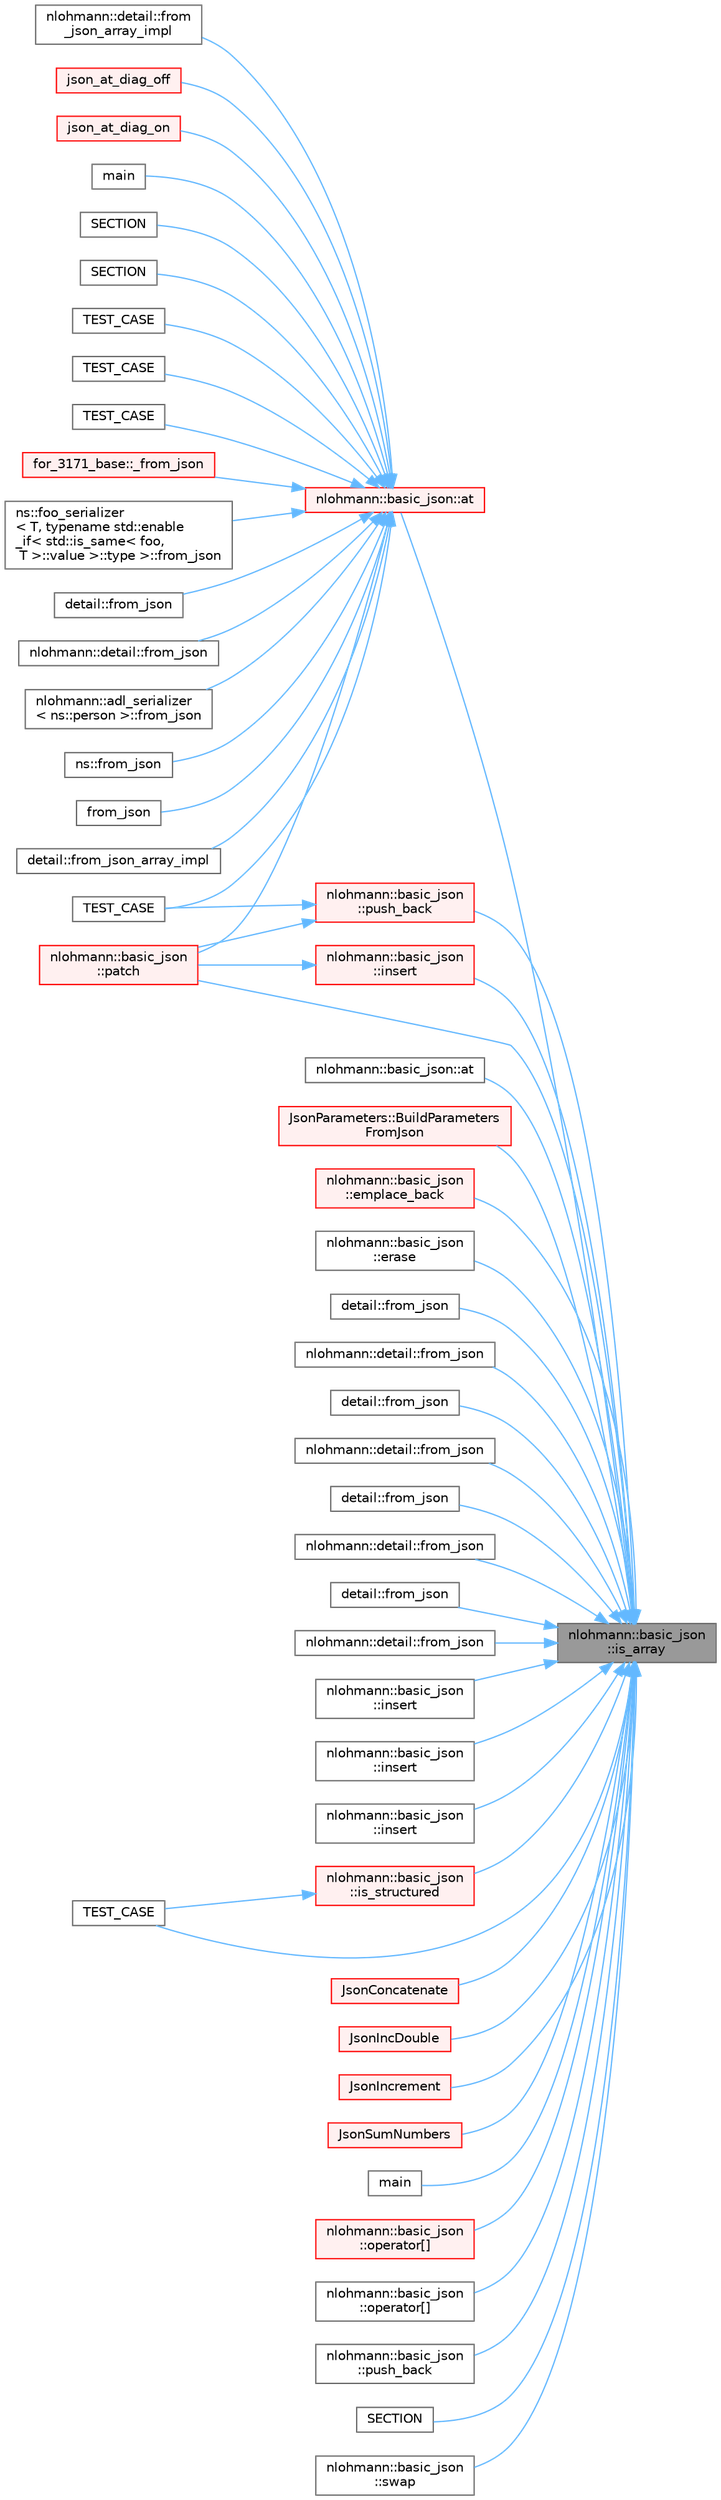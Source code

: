 digraph "nlohmann::basic_json::is_array"
{
 // LATEX_PDF_SIZE
  bgcolor="transparent";
  edge [fontname=Helvetica,fontsize=10,labelfontname=Helvetica,labelfontsize=10];
  node [fontname=Helvetica,fontsize=10,shape=box,height=0.2,width=0.4];
  rankdir="RL";
  Node1 [id="Node000001",label="nlohmann::basic_json\l::is_array",height=0.2,width=0.4,color="gray40", fillcolor="grey60", style="filled", fontcolor="black",tooltip="return whether value is an array"];
  Node1 -> Node2 [id="edge1_Node000001_Node000002",dir="back",color="steelblue1",style="solid",tooltip=" "];
  Node2 [id="Node000002",label="nlohmann::basic_json::at",height=0.2,width=0.4,color="red", fillcolor="#FFF0F0", style="filled",URL="$classnlohmann_1_1basic__json.html#a52b18a5b7e68652c65b070900c438c6e",tooltip="access specified array element with bounds checking"];
  Node2 -> Node3 [id="edge2_Node000002_Node000003",dir="back",color="steelblue1",style="solid",tooltip=" "];
  Node3 [id="Node000003",label="for_3171_base::_from_json",height=0.2,width=0.4,color="red", fillcolor="#FFF0F0", style="filled",URL="$structfor__3171__base.html#a24139b3a8ac007a1418f04a77fc58f23",tooltip=" "];
  Node2 -> Node5 [id="edge3_Node000002_Node000005",dir="back",color="steelblue1",style="solid",tooltip=" "];
  Node5 [id="Node000005",label="ns::foo_serializer\l\< T, typename std::enable\l_if\< std::is_same\< foo,\l T \>::value \>::type \>::from_json",height=0.2,width=0.4,color="grey40", fillcolor="white", style="filled",URL="$structns_1_1foo__serializer_3_01_t_00_01typename_01std_1_1enable__if_3_01std_1_1is__same_3_01foo14c66948e09468b967e750bd1007300d.html#aaa18a58d3f0c8078189f12b28ab25abe",tooltip=" "];
  Node2 -> Node6 [id="edge4_Node000002_Node000006",dir="back",color="steelblue1",style="solid",tooltip=" "];
  Node6 [id="Node000006",label="detail::from_json",height=0.2,width=0.4,color="grey40", fillcolor="white", style="filled",URL="$namespacedetail.html#a4bb5bc21b8c5883207595a235a21946d",tooltip=" "];
  Node2 -> Node7 [id="edge5_Node000002_Node000007",dir="back",color="steelblue1",style="solid",tooltip=" "];
  Node7 [id="Node000007",label="nlohmann::detail::from_json",height=0.2,width=0.4,color="grey40", fillcolor="white", style="filled",URL="$namespacenlohmann_1_1detail.html#a7deb2db8eed6f1762373dde7a6595760",tooltip=" "];
  Node2 -> Node8 [id="edge6_Node000002_Node000008",dir="back",color="steelblue1",style="solid",tooltip=" "];
  Node8 [id="Node000008",label="nlohmann::adl_serializer\l\< ns::person \>::from_json",height=0.2,width=0.4,color="grey40", fillcolor="white", style="filled",URL="$structnlohmann_1_1adl__serializer_3_01ns_1_1person_01_4.html#a421eec5039fadfd82f01e66795e4c3a4",tooltip=" "];
  Node2 -> Node9 [id="edge7_Node000002_Node000009",dir="back",color="steelblue1",style="solid",tooltip=" "];
  Node9 [id="Node000009",label="ns::from_json",height=0.2,width=0.4,color="grey40", fillcolor="white", style="filled",URL="$namespacens.html#ad67f860ce03e82b028279f77f50cd6e7",tooltip=" "];
  Node2 -> Node10 [id="edge8_Node000002_Node000010",dir="back",color="steelblue1",style="solid",tooltip=" "];
  Node10 [id="Node000010",label="from_json",height=0.2,width=0.4,color="grey40", fillcolor="white", style="filled",URL="$unit-regression2_8cpp.html#a11859b18f00265a59bfb968d1ecfe1cb",tooltip=" "];
  Node2 -> Node11 [id="edge9_Node000002_Node000011",dir="back",color="steelblue1",style="solid",tooltip=" "];
  Node11 [id="Node000011",label="detail::from_json_array_impl",height=0.2,width=0.4,color="grey40", fillcolor="white", style="filled",URL="$namespacedetail.html#ade9eb9a3516110d8886a4f3dcbe35006",tooltip=" "];
  Node2 -> Node12 [id="edge10_Node000002_Node000012",dir="back",color="steelblue1",style="solid",tooltip=" "];
  Node12 [id="Node000012",label="nlohmann::detail::from\l_json_array_impl",height=0.2,width=0.4,color="grey40", fillcolor="white", style="filled",URL="$namespacenlohmann_1_1detail.html#aba0ce45ebb69fd2c7132a00f9a56b503",tooltip=" "];
  Node2 -> Node13 [id="edge11_Node000002_Node000013",dir="back",color="steelblue1",style="solid",tooltip=" "];
  Node13 [id="Node000013",label="json_at_diag_off",height=0.2,width=0.4,color="red", fillcolor="#FFF0F0", style="filled",URL="$diag__off_8cpp.html#a7ae8beeaa8aafbf8531ff05aca14c31f",tooltip=" "];
  Node2 -> Node15 [id="edge12_Node000002_Node000015",dir="back",color="steelblue1",style="solid",tooltip=" "];
  Node15 [id="Node000015",label="json_at_diag_on",height=0.2,width=0.4,color="red", fillcolor="#FFF0F0", style="filled",URL="$diag__on_8cpp.html#afd51b4e147f6e8b8107868c4ab812dc7",tooltip=" "];
  Node2 -> Node16 [id="edge13_Node000002_Node000016",dir="back",color="steelblue1",style="solid",tooltip=" "];
  Node16 [id="Node000016",label="main",height=0.2,width=0.4,color="grey40", fillcolor="white", style="filled",URL="$at____json__pointer_8cpp.html#ae66f6b31b5ad750f1fe042a706a4e3d4",tooltip=" "];
  Node2 -> Node17 [id="edge14_Node000002_Node000017",dir="back",color="steelblue1",style="solid",tooltip=" "];
  Node17 [id="Node000017",label="nlohmann::basic_json\l::patch",height=0.2,width=0.4,color="red", fillcolor="#FFF0F0", style="filled",URL="$classnlohmann_1_1basic__json.html#adcc786998f220a5b3083ee8a37c4553e",tooltip="applies a JSON patch"];
  Node2 -> Node21 [id="edge15_Node000002_Node000021",dir="back",color="steelblue1",style="solid",tooltip=" "];
  Node21 [id="Node000021",label="SECTION",height=0.2,width=0.4,color="grey40", fillcolor="white", style="filled",URL="$unit-json__pointer_8cpp.html#a2cdca18b19a9ef7222b082a3723b5454",tooltip=" "];
  Node2 -> Node22 [id="edge16_Node000002_Node000022",dir="back",color="steelblue1",style="solid",tooltip=" "];
  Node22 [id="Node000022",label="SECTION",height=0.2,width=0.4,color="grey40", fillcolor="white", style="filled",URL="$unit-json__pointer_8cpp.html#a41f857de4180fb7fd3874e39e9d58a2b",tooltip=" "];
  Node2 -> Node23 [id="edge17_Node000002_Node000023",dir="back",color="steelblue1",style="solid",tooltip=" "];
  Node23 [id="Node000023",label="TEST_CASE",height=0.2,width=0.4,color="grey40", fillcolor="white", style="filled",URL="$unit-alt-string_8cpp.html#acff1c8344829356bc4edb2f463154c53",tooltip=" "];
  Node2 -> Node24 [id="edge18_Node000002_Node000024",dir="back",color="steelblue1",style="solid",tooltip=" "];
  Node24 [id="Node000024",label="TEST_CASE",height=0.2,width=0.4,color="grey40", fillcolor="white", style="filled",URL="$unit-bson_8cpp.html#a4f9ffa47724af1f2b49e0204497d0e07",tooltip=" "];
  Node2 -> Node25 [id="edge19_Node000002_Node000025",dir="back",color="steelblue1",style="solid",tooltip=" "];
  Node25 [id="Node000025",label="TEST_CASE",height=0.2,width=0.4,color="grey40", fillcolor="white", style="filled",URL="$unit-cbor_8cpp.html#accaddb9a94ac88da3a33ea3eb85d7b25",tooltip=" "];
  Node2 -> Node26 [id="edge20_Node000002_Node000026",dir="back",color="steelblue1",style="solid",tooltip=" "];
  Node26 [id="Node000026",label="TEST_CASE",height=0.2,width=0.4,color="grey40", fillcolor="white", style="filled",URL="$unit-constructor1_8cpp.html#a828e2e005a2167d448df1fed0a98ce86",tooltip=" "];
  Node1 -> Node33 [id="edge21_Node000001_Node000033",dir="back",color="steelblue1",style="solid",tooltip=" "];
  Node33 [id="Node000033",label="nlohmann::basic_json::at",height=0.2,width=0.4,color="grey40", fillcolor="white", style="filled",URL="$classnlohmann_1_1basic__json.html#aeb18fe2b8a5dbff4ccf2848de854c3ac",tooltip="access specified array element with bounds checking"];
  Node1 -> Node34 [id="edge22_Node000001_Node000034",dir="back",color="steelblue1",style="solid",tooltip=" "];
  Node34 [id="Node000034",label="JsonParameters::BuildParameters\lFromJson",height=0.2,width=0.4,color="red", fillcolor="#FFF0F0", style="filled",URL="$class_json_parameters.html#af0c0b39d4698688e32c9bf1cf2575084",tooltip=" "];
  Node1 -> Node44 [id="edge23_Node000001_Node000044",dir="back",color="steelblue1",style="solid",tooltip=" "];
  Node44 [id="Node000044",label="nlohmann::basic_json\l::emplace_back",height=0.2,width=0.4,color="red", fillcolor="#FFF0F0", style="filled",URL="$classnlohmann_1_1basic__json.html#a15c0a5db4fb12d49433801bbe6436bfb",tooltip="add an object to an array"];
  Node1 -> Node47 [id="edge24_Node000001_Node000047",dir="back",color="steelblue1",style="solid",tooltip=" "];
  Node47 [id="Node000047",label="nlohmann::basic_json\l::erase",height=0.2,width=0.4,color="grey40", fillcolor="white", style="filled",URL="$classnlohmann_1_1basic__json.html#a221b943d3228488c14225e55f726cc26",tooltip="remove element from a JSON array given an index"];
  Node1 -> Node48 [id="edge25_Node000001_Node000048",dir="back",color="steelblue1",style="solid",tooltip=" "];
  Node48 [id="Node000048",label="detail::from_json",height=0.2,width=0.4,color="grey40", fillcolor="white", style="filled",URL="$namespacedetail.html#a906affddceb2daa6a462c5c02ce53761",tooltip=" "];
  Node1 -> Node49 [id="edge26_Node000001_Node000049",dir="back",color="steelblue1",style="solid",tooltip=" "];
  Node49 [id="Node000049",label="nlohmann::detail::from_json",height=0.2,width=0.4,color="grey40", fillcolor="white", style="filled",URL="$namespacenlohmann_1_1detail.html#a5cfb765aad92795abd7fda29d017272a",tooltip=" "];
  Node1 -> Node50 [id="edge27_Node000001_Node000050",dir="back",color="steelblue1",style="solid",tooltip=" "];
  Node50 [id="Node000050",label="detail::from_json",height=0.2,width=0.4,color="grey40", fillcolor="white", style="filled",URL="$namespacedetail.html#aa1a92ab7f5de728919535b5714a4eda6",tooltip=" "];
  Node1 -> Node51 [id="edge28_Node000001_Node000051",dir="back",color="steelblue1",style="solid",tooltip=" "];
  Node51 [id="Node000051",label="nlohmann::detail::from_json",height=0.2,width=0.4,color="grey40", fillcolor="white", style="filled",URL="$namespacenlohmann_1_1detail.html#ae93147a54d2740228ef16a5e6210ca3e",tooltip=" "];
  Node1 -> Node52 [id="edge29_Node000001_Node000052",dir="back",color="steelblue1",style="solid",tooltip=" "];
  Node52 [id="Node000052",label="detail::from_json",height=0.2,width=0.4,color="grey40", fillcolor="white", style="filled",URL="$namespacedetail.html#a6b60b3f3a22e35323af3ecbb1d7e2464",tooltip=" "];
  Node1 -> Node53 [id="edge30_Node000001_Node000053",dir="back",color="steelblue1",style="solid",tooltip=" "];
  Node53 [id="Node000053",label="nlohmann::detail::from_json",height=0.2,width=0.4,color="grey40", fillcolor="white", style="filled",URL="$namespacenlohmann_1_1detail.html#aef5c8ea108f4d2b03fb4a635617510de",tooltip=" "];
  Node1 -> Node54 [id="edge31_Node000001_Node000054",dir="back",color="steelblue1",style="solid",tooltip=" "];
  Node54 [id="Node000054",label="detail::from_json",height=0.2,width=0.4,color="grey40", fillcolor="white", style="filled",URL="$namespacedetail.html#a1dee67b2f27eb606b7174ff7e7e56c49",tooltip=" "];
  Node1 -> Node55 [id="edge32_Node000001_Node000055",dir="back",color="steelblue1",style="solid",tooltip=" "];
  Node55 [id="Node000055",label="nlohmann::detail::from_json",height=0.2,width=0.4,color="grey40", fillcolor="white", style="filled",URL="$namespacenlohmann_1_1detail.html#a3df497b1d3977f071b488ecac1401517",tooltip=" "];
  Node1 -> Node56 [id="edge33_Node000001_Node000056",dir="back",color="steelblue1",style="solid",tooltip=" "];
  Node56 [id="Node000056",label="nlohmann::basic_json\l::insert",height=0.2,width=0.4,color="red", fillcolor="#FFF0F0", style="filled",URL="$classnlohmann_1_1basic__json.html#aeb86e8478e20d95970a8b61ff01dce3b",tooltip="inserts element into array"];
  Node56 -> Node17 [id="edge34_Node000056_Node000017",dir="back",color="steelblue1",style="solid",tooltip=" "];
  Node1 -> Node61 [id="edge35_Node000001_Node000061",dir="back",color="steelblue1",style="solid",tooltip=" "];
  Node61 [id="Node000061",label="nlohmann::basic_json\l::insert",height=0.2,width=0.4,color="grey40", fillcolor="white", style="filled",URL="$classnlohmann_1_1basic__json.html#a8137d5471edcd71606e42155ed9c23e2",tooltip="inserts range of elements into array"];
  Node1 -> Node62 [id="edge36_Node000001_Node000062",dir="back",color="steelblue1",style="solid",tooltip=" "];
  Node62 [id="Node000062",label="nlohmann::basic_json\l::insert",height=0.2,width=0.4,color="grey40", fillcolor="white", style="filled",URL="$classnlohmann_1_1basic__json.html#a856b8764efd21dac4205a00fec82e09a",tooltip="inserts elements from initializer list into array"];
  Node1 -> Node63 [id="edge37_Node000001_Node000063",dir="back",color="steelblue1",style="solid",tooltip=" "];
  Node63 [id="Node000063",label="nlohmann::basic_json\l::insert",height=0.2,width=0.4,color="grey40", fillcolor="white", style="filled",URL="$classnlohmann_1_1basic__json.html#a71e197e6cc78c3960011f68a75f8ef22",tooltip="inserts copies of element into array"];
  Node1 -> Node64 [id="edge38_Node000001_Node000064",dir="back",color="steelblue1",style="solid",tooltip=" "];
  Node64 [id="Node000064",label="nlohmann::basic_json\l::is_structured",height=0.2,width=0.4,color="red", fillcolor="#FFF0F0", style="filled",URL="$classnlohmann_1_1basic__json.html#a4e05a7d5deec758f1d830741b68b4249",tooltip="return whether type is structured"];
  Node64 -> Node66 [id="edge39_Node000064_Node000066",dir="back",color="steelblue1",style="solid",tooltip=" "];
  Node66 [id="Node000066",label="TEST_CASE",height=0.2,width=0.4,color="grey40", fillcolor="white", style="filled",URL="$unit-inspection_8cpp.html#a7c45242f718e95a5a52e19e456f8e228",tooltip=" "];
  Node1 -> Node67 [id="edge40_Node000001_Node000067",dir="back",color="steelblue1",style="solid",tooltip=" "];
  Node67 [id="Node000067",label="JsonConcatenate",height=0.2,width=0.4,color="red", fillcolor="#FFF0F0", style="filled",URL="$_remote_procedures_8cpp.html#af0650544201492bd60d3845310ee5c07",tooltip=" "];
  Node1 -> Node68 [id="edge41_Node000001_Node000068",dir="back",color="steelblue1",style="solid",tooltip=" "];
  Node68 [id="Node000068",label="JsonIncDouble",height=0.2,width=0.4,color="red", fillcolor="#FFF0F0", style="filled",URL="$_remote_procedures_8cpp.html#aa768ba3cc225da1278043c50a22fb031",tooltip=" "];
  Node1 -> Node69 [id="edge42_Node000001_Node000069",dir="back",color="steelblue1",style="solid",tooltip=" "];
  Node69 [id="Node000069",label="JsonIncrement",height=0.2,width=0.4,color="red", fillcolor="#FFF0F0", style="filled",URL="$_remote_procedures_8cpp.html#aab42a3b098db670a7ce2ed5d9d2bc625",tooltip=" "];
  Node1 -> Node70 [id="edge43_Node000001_Node000070",dir="back",color="steelblue1",style="solid",tooltip=" "];
  Node70 [id="Node000070",label="JsonSumNumbers",height=0.2,width=0.4,color="red", fillcolor="#FFF0F0", style="filled",URL="$_remote_procedures_8cpp.html#ac561f36f4f1ee4f8206db139569d1e34",tooltip=" "];
  Node1 -> Node71 [id="edge44_Node000001_Node000071",dir="back",color="steelblue1",style="solid",tooltip=" "];
  Node71 [id="Node000071",label="main",height=0.2,width=0.4,color="grey40", fillcolor="white", style="filled",URL="$is__array_8cpp.html#ae66f6b31b5ad750f1fe042a706a4e3d4",tooltip=" "];
  Node1 -> Node72 [id="edge45_Node000001_Node000072",dir="back",color="steelblue1",style="solid",tooltip=" "];
  Node72 [id="Node000072",label="nlohmann::basic_json\l::operator[]",height=0.2,width=0.4,color="red", fillcolor="#FFF0F0", style="filled",URL="$classnlohmann_1_1basic__json.html#a9ea67fc1ef0ccc42e1d5388fe0416ae5",tooltip="access specified array element"];
  Node1 -> Node76 [id="edge46_Node000001_Node000076",dir="back",color="steelblue1",style="solid",tooltip=" "];
  Node76 [id="Node000076",label="nlohmann::basic_json\l::operator[]",height=0.2,width=0.4,color="grey40", fillcolor="white", style="filled",URL="$classnlohmann_1_1basic__json.html#ad21d96f490fa1aa8605fba8dadcce319",tooltip="access specified array element"];
  Node1 -> Node17 [id="edge47_Node000001_Node000017",dir="back",color="steelblue1",style="solid",tooltip=" "];
  Node1 -> Node77 [id="edge48_Node000001_Node000077",dir="back",color="steelblue1",style="solid",tooltip=" "];
  Node77 [id="Node000077",label="nlohmann::basic_json\l::push_back",height=0.2,width=0.4,color="red", fillcolor="#FFF0F0", style="filled",URL="$classnlohmann_1_1basic__json.html#ab9e0253c92736db021840105d374c4c4",tooltip="add an object to an array"];
  Node77 -> Node17 [id="edge49_Node000077_Node000017",dir="back",color="steelblue1",style="solid",tooltip=" "];
  Node77 -> Node25 [id="edge50_Node000077_Node000025",dir="back",color="steelblue1",style="solid",tooltip=" "];
  Node1 -> Node88 [id="edge51_Node000001_Node000088",dir="back",color="steelblue1",style="solid",tooltip=" "];
  Node88 [id="Node000088",label="nlohmann::basic_json\l::push_back",height=0.2,width=0.4,color="grey40", fillcolor="white", style="filled",URL="$classnlohmann_1_1basic__json.html#a3405d38087e13994a5a4556065b0be6d",tooltip="add an object to an array"];
  Node1 -> Node89 [id="edge52_Node000001_Node000089",dir="back",color="steelblue1",style="solid",tooltip=" "];
  Node89 [id="Node000089",label="SECTION",height=0.2,width=0.4,color="grey40", fillcolor="white", style="filled",URL="$unit-json__pointer_8cpp.html#a4398bc973b4627d8c7ca2fe8cde291ed",tooltip=" "];
  Node1 -> Node90 [id="edge53_Node000001_Node000090",dir="back",color="steelblue1",style="solid",tooltip=" "];
  Node90 [id="Node000090",label="nlohmann::basic_json\l::swap",height=0.2,width=0.4,color="grey40", fillcolor="white", style="filled",URL="$classnlohmann_1_1basic__json.html#a76126242de262f6d38cadda19e0d13e1",tooltip="exchanges the values"];
  Node1 -> Node66 [id="edge54_Node000001_Node000066",dir="back",color="steelblue1",style="solid",tooltip=" "];
}
